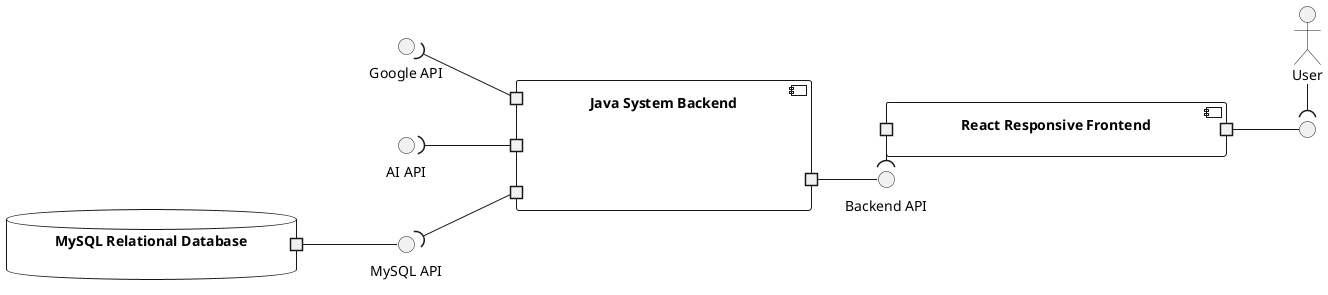 @startuml Component Diagram Level 2
left to right direction

actor User

component reactive_frontend as "React Responsive Frontend" {
    portout " " as port_frontend_to_user
    portin " " as port_frontend_to_backend
}
component system_backend as "Java System Backend" {
    portout " " as port_backend_from_frontend
    portin " " as port_backend_to_ai_api
    portin " " as port_backend_to_google_api
    portin " " as port_backend_from_db
}

database database_mysql_db as "MySQL Relational Database" {
    portout " " as port_db_from_backend
}

interface interface_frontendpage as " "

interface interface_ai_api as "AI API"  
interface interface_google_api as "Google API"
interface interface_backend as "Backend API" 
interface interface_mysql_db as "MySQL API" 

port_frontend_to_user -down- interface_frontendpage
User -right-( interface_frontendpage

port_backend_from_frontend -down- interface_backend
port_frontend_to_backend -left-( interface_backend

port_backend_to_ai_api -up-( interface_ai_api
port_backend_to_google_api -up-( interface_google_api

port_db_from_backend -- interface_mysql_db
port_backend_from_db -up-( interface_mysql_db
@enduml